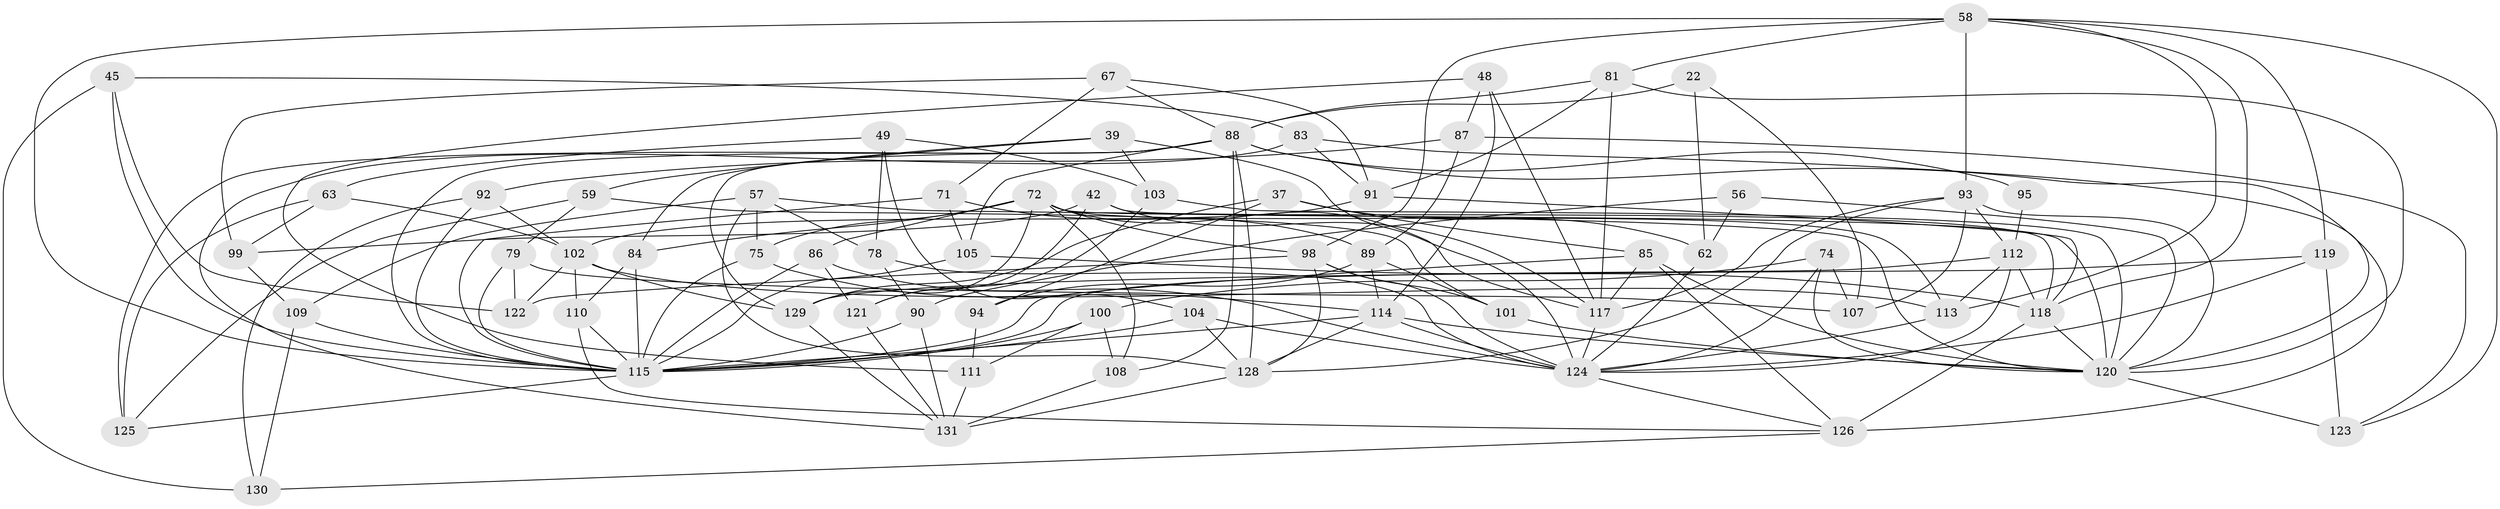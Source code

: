 // original degree distribution, {4: 1.0}
// Generated by graph-tools (version 1.1) at 2025/58/03/09/25 04:58:02]
// undirected, 65 vertices, 169 edges
graph export_dot {
graph [start="1"]
  node [color=gray90,style=filled];
  22;
  37;
  39;
  42;
  45;
  48;
  49;
  56;
  57 [super="+18"];
  58 [super="+24+26"];
  59;
  62 [super="+41"];
  63;
  67;
  71;
  72 [super="+6+21+50"];
  74;
  75;
  78;
  79;
  81 [super="+64"];
  83;
  84;
  85 [super="+47"];
  86;
  87;
  88 [super="+9+68+53"];
  89 [super="+25"];
  90;
  91 [super="+55"];
  92;
  93 [super="+51"];
  94;
  95;
  98 [super="+8"];
  99;
  100;
  101;
  102 [super="+10+80"];
  103;
  104 [super="+46"];
  105;
  107;
  108;
  109 [super="+76"];
  110;
  111;
  112 [super="+13+32"];
  113 [super="+16"];
  114 [super="+17+82"];
  115 [super="+1+70+35+36+44+106"];
  117 [super="+34"];
  118 [super="+69"];
  119 [super="+23"];
  120 [super="+5+65+116+15"];
  121;
  122;
  123 [super="+60"];
  124 [super="+97+33"];
  125;
  126 [super="+38+43"];
  128 [super="+127"];
  129 [super="+54"];
  130;
  131 [super="+73"];
  22 -- 107;
  22 -- 62 [weight=2];
  22 -- 88;
  37 -- 62;
  37 -- 94;
  37 -- 85;
  37 -- 129;
  39 -- 59;
  39 -- 84;
  39 -- 103;
  39 -- 124;
  42 -- 121;
  42 -- 120;
  42 -- 99;
  42 -- 117;
  45 -- 122;
  45 -- 130;
  45 -- 83;
  45 -- 115;
  48 -- 87;
  48 -- 111;
  48 -- 117;
  48 -- 114;
  49 -- 103;
  49 -- 78;
  49 -- 63;
  49 -- 104;
  56 -- 90;
  56 -- 62 [weight=2];
  56 -- 120;
  57 -- 75;
  57 -- 109 [weight=2];
  57 -- 120;
  57 -- 128;
  57 -- 78;
  58 -- 81 [weight=2];
  58 -- 123;
  58 -- 118;
  58 -- 113;
  58 -- 98;
  58 -- 119;
  58 -- 93 [weight=2];
  58 -- 115;
  59 -- 125;
  59 -- 79;
  59 -- 101;
  62 -- 124;
  63 -- 125;
  63 -- 99;
  63 -- 102;
  67 -- 91;
  67 -- 71;
  67 -- 99;
  67 -- 88;
  71 -- 89;
  71 -- 105;
  71 -- 115;
  72 -- 86;
  72 -- 113 [weight=2];
  72 -- 108;
  72 -- 98 [weight=2];
  72 -- 84;
  72 -- 75;
  72 -- 129 [weight=2];
  72 -- 117;
  72 -- 118;
  74 -- 107;
  74 -- 100;
  74 -- 120;
  74 -- 124;
  75 -- 115;
  75 -- 114;
  78 -- 90;
  78 -- 124;
  79 -- 107;
  79 -- 122;
  79 -- 115;
  81 -- 88;
  81 -- 120;
  81 -- 91;
  81 -- 117;
  83 -- 131;
  83 -- 91;
  83 -- 120;
  84 -- 110;
  84 -- 115;
  85 -- 120;
  85 -- 115 [weight=2];
  85 -- 117;
  85 -- 126;
  86 -- 121;
  86 -- 124;
  86 -- 115;
  87 -- 123;
  87 -- 92;
  87 -- 89;
  88 -- 126 [weight=2];
  88 -- 95 [weight=2];
  88 -- 115;
  88 -- 105;
  88 -- 125;
  88 -- 128 [weight=2];
  88 -- 108;
  88 -- 129;
  89 -- 101;
  89 -- 94 [weight=2];
  89 -- 114;
  90 -- 131;
  90 -- 115;
  91 -- 102 [weight=2];
  91 -- 118;
  92 -- 130;
  92 -- 102;
  92 -- 115;
  93 -- 120;
  93 -- 112 [weight=2];
  93 -- 107;
  93 -- 128;
  93 -- 117;
  94 -- 111;
  95 -- 112 [weight=2];
  98 -- 101;
  98 -- 122;
  98 -- 124 [weight=2];
  98 -- 128;
  99 -- 109;
  100 -- 111;
  100 -- 115;
  100 -- 108;
  101 -- 120;
  102 -- 122;
  102 -- 129;
  102 -- 110;
  102 -- 113;
  103 -- 121;
  103 -- 120;
  104 -- 128 [weight=2];
  104 -- 115;
  104 -- 124 [weight=2];
  105 -- 118;
  105 -- 115;
  108 -- 131;
  109 -- 130;
  109 -- 115 [weight=2];
  110 -- 126;
  110 -- 115;
  111 -- 131;
  112 -- 113;
  112 -- 124;
  112 -- 115;
  112 -- 118;
  113 -- 124;
  114 -- 120;
  114 -- 128;
  114 -- 124;
  114 -- 115 [weight=2];
  115 -- 125;
  117 -- 124 [weight=2];
  118 -- 120;
  118 -- 126 [weight=2];
  119 -- 129 [weight=2];
  119 -- 123 [weight=2];
  119 -- 124;
  120 -- 123 [weight=2];
  121 -- 131;
  124 -- 126;
  126 -- 130;
  128 -- 131 [weight=2];
  129 -- 131;
}
